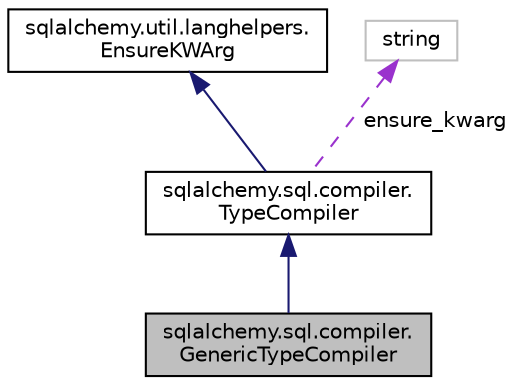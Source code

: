 digraph "sqlalchemy.sql.compiler.GenericTypeCompiler"
{
 // LATEX_PDF_SIZE
  edge [fontname="Helvetica",fontsize="10",labelfontname="Helvetica",labelfontsize="10"];
  node [fontname="Helvetica",fontsize="10",shape=record];
  Node1 [label="sqlalchemy.sql.compiler.\lGenericTypeCompiler",height=0.2,width=0.4,color="black", fillcolor="grey75", style="filled", fontcolor="black",tooltip=" "];
  Node2 -> Node1 [dir="back",color="midnightblue",fontsize="10",style="solid",fontname="Helvetica"];
  Node2 [label="sqlalchemy.sql.compiler.\lTypeCompiler",height=0.2,width=0.4,color="black", fillcolor="white", style="filled",URL="$classsqlalchemy_1_1sql_1_1compiler_1_1TypeCompiler.html",tooltip=" "];
  Node3 -> Node2 [dir="back",color="midnightblue",fontsize="10",style="solid",fontname="Helvetica"];
  Node3 [label="sqlalchemy.util.langhelpers.\lEnsureKWArg",height=0.2,width=0.4,color="black", fillcolor="white", style="filled",URL="$classsqlalchemy_1_1util_1_1langhelpers_1_1EnsureKWArg.html",tooltip=" "];
  Node4 -> Node2 [dir="back",color="darkorchid3",fontsize="10",style="dashed",label=" ensure_kwarg" ,fontname="Helvetica"];
  Node4 [label="string",height=0.2,width=0.4,color="grey75", fillcolor="white", style="filled",tooltip=" "];
}
